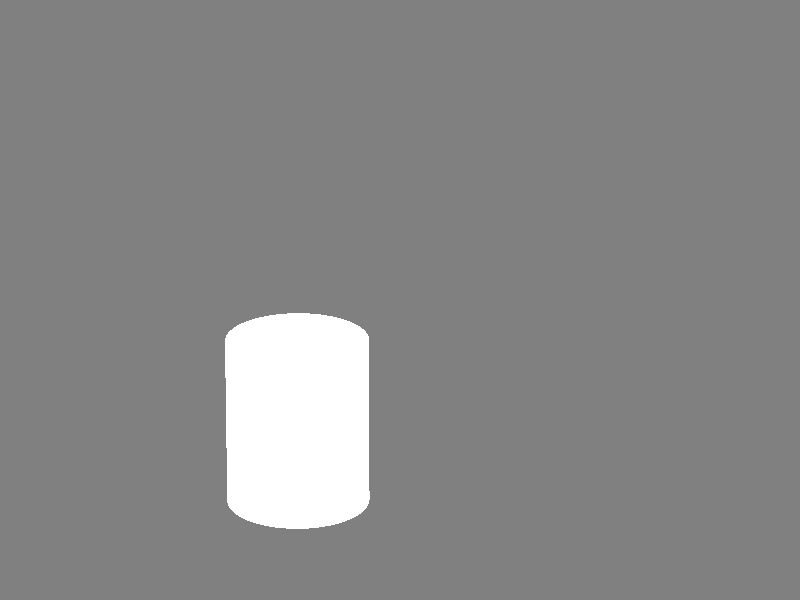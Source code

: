 #version 2.5
#include "colors.inc"

background { color Gray50 }



camera{
    location <0, 20, -50>
    //up <0, 0.15, 0>      
    //right <1.0, 0, 0>
    look_at < 0, 0, 0>
    angle 9.2
}


light_source {
  <20,10,7>             // light's position (translated below)
  color White           // light's color
  area_light
  <3, 0, 0> <0, 0, 3>   // lights spread out across this distance (x * z)   
  12, 12                  // total number of lights in grid (4x*4z = 16 lights)
                      
  }
  

//box{
//    <-3, -1.0,  -3>,
//    < 3, -0.5, 3>
//    pigment {
//             checker
//             color <2.3,2.3,2.3>
//             color <2.3,2.3,2.3> * 0.265
//             scale <1, 1, 1>
//            } 
//    rotate y* -45    
    
//    }

cylinder {
           < 0, 0, 0>
           < 0, 1.7, 0 > 
           0.7
           pigment { rgb <1.0, 1.0, 1.0> } 
           translate <-1.0, 0, -5.3> 
           
         }   
         
        
        